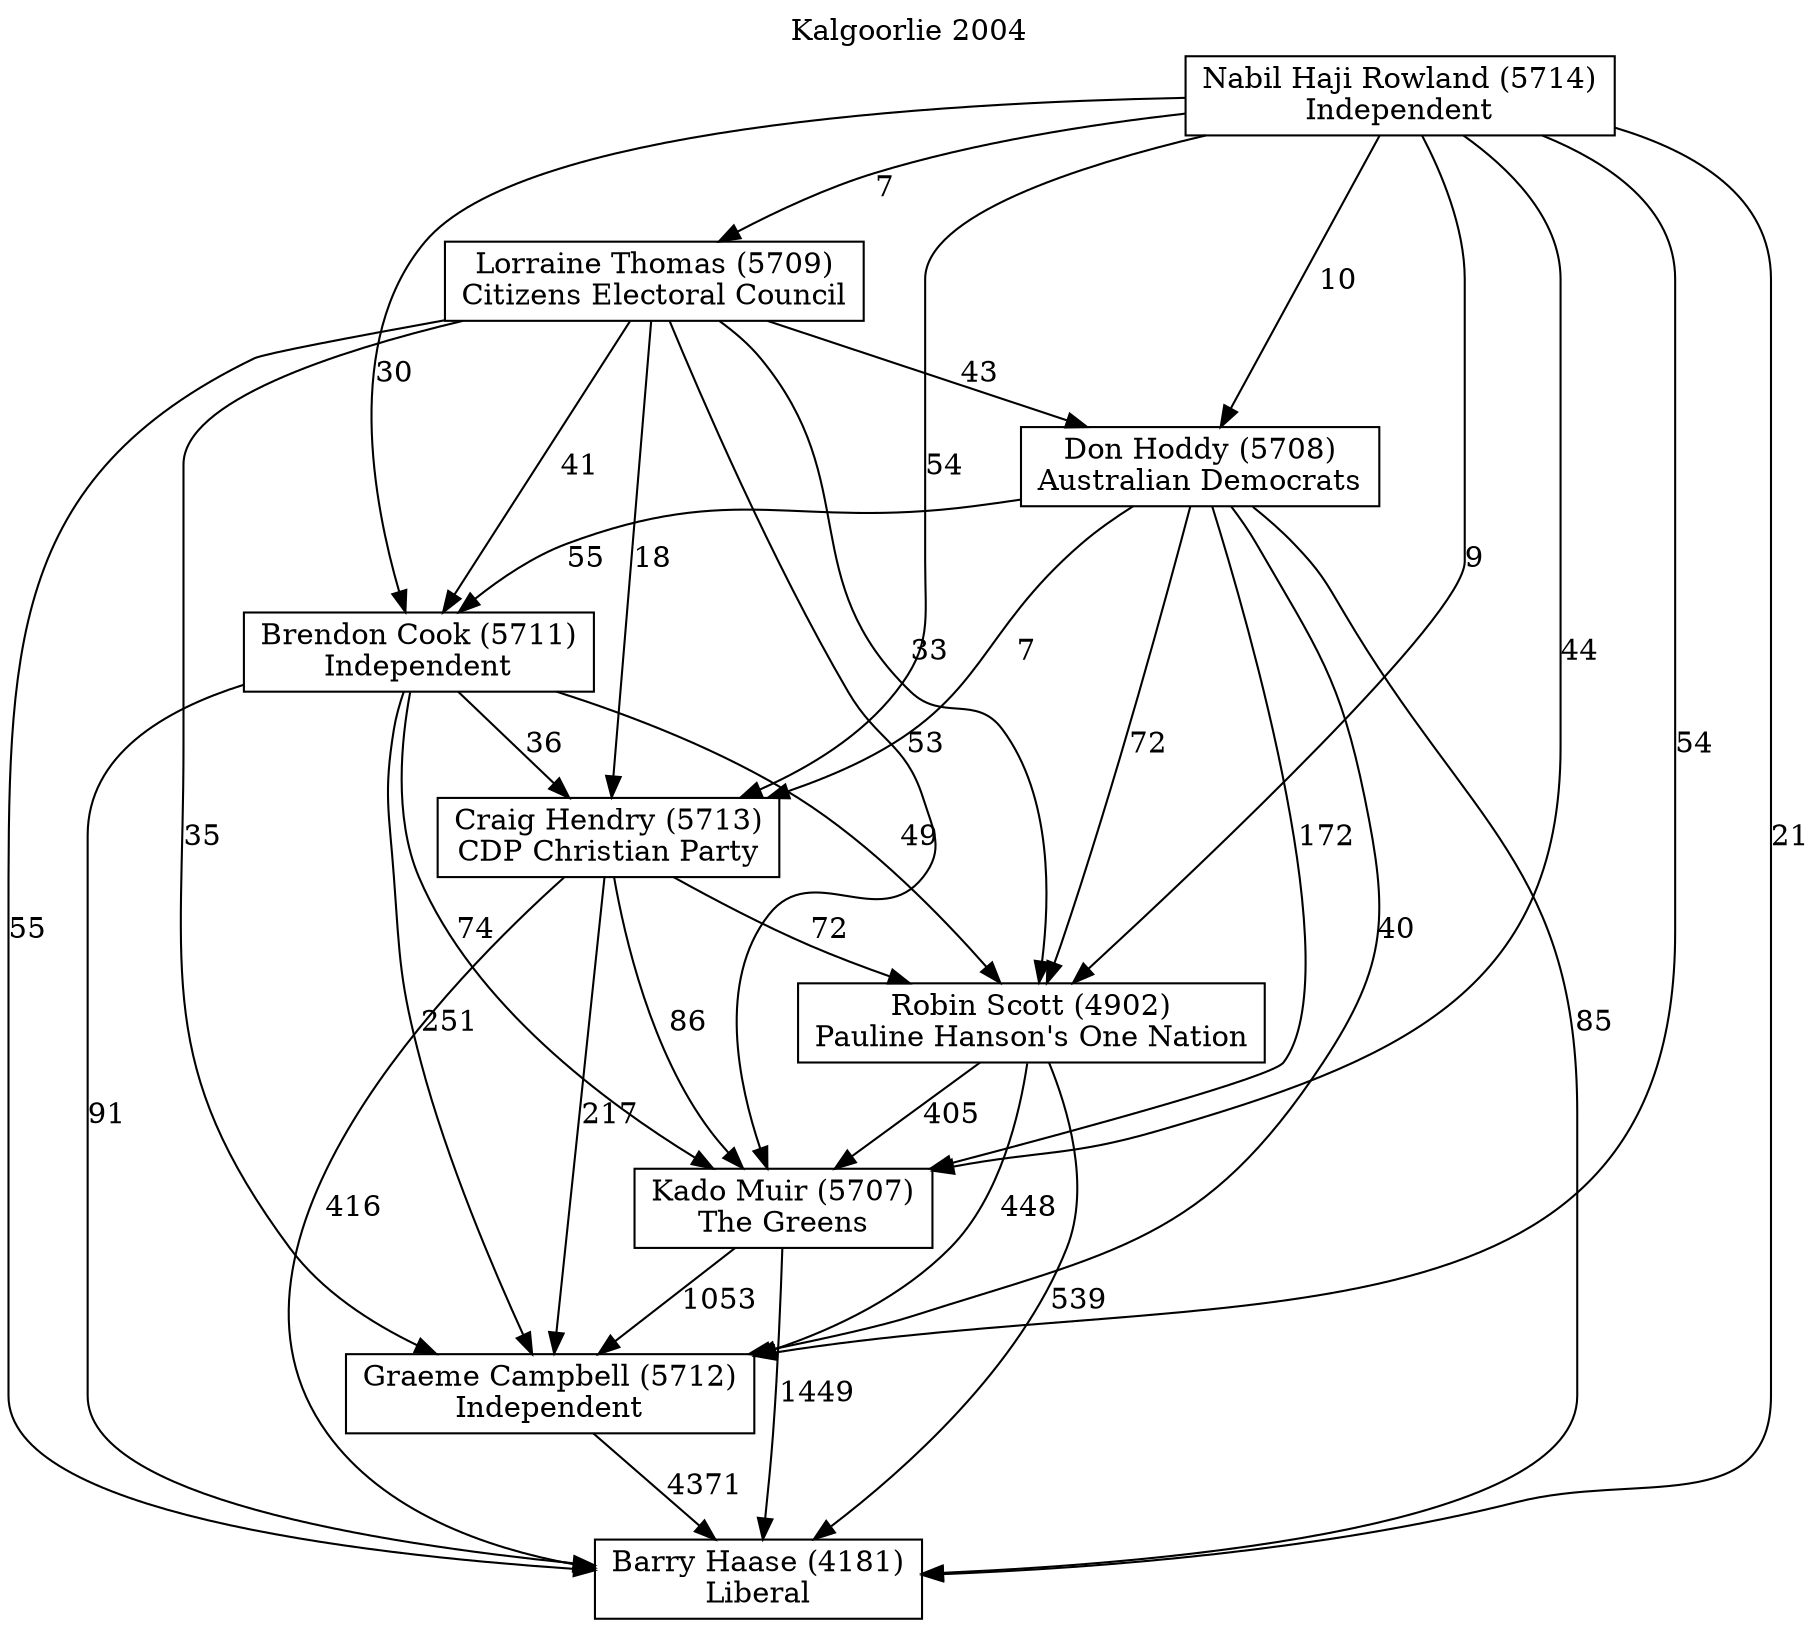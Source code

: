 // House preference flow
digraph "Barry Haase (4181)_Kalgoorlie_2004" {
	graph [label="Kalgoorlie 2004" labelloc=t mclimit=10]
	node [shape=box]
	"Barry Haase (4181)" [label="Barry Haase (4181)
Liberal"]
	"Graeme Campbell (5712)" [label="Graeme Campbell (5712)
Independent"]
	"Kado Muir (5707)" [label="Kado Muir (5707)
The Greens"]
	"Robin Scott (4902)" [label="Robin Scott (4902)
Pauline Hanson's One Nation"]
	"Craig Hendry (5713)" [label="Craig Hendry (5713)
CDP Christian Party"]
	"Brendon Cook (5711)" [label="Brendon Cook (5711)
Independent"]
	"Don Hoddy (5708)" [label="Don Hoddy (5708)
Australian Democrats"]
	"Lorraine Thomas (5709)" [label="Lorraine Thomas (5709)
Citizens Electoral Council"]
	"Nabil Haji Rowland (5714)" [label="Nabil Haji Rowland (5714)
Independent"]
	"Graeme Campbell (5712)" -> "Barry Haase (4181)" [label=4371]
	"Kado Muir (5707)" -> "Graeme Campbell (5712)" [label=1053]
	"Robin Scott (4902)" -> "Kado Muir (5707)" [label=405]
	"Craig Hendry (5713)" -> "Robin Scott (4902)" [label=72]
	"Brendon Cook (5711)" -> "Craig Hendry (5713)" [label=36]
	"Don Hoddy (5708)" -> "Brendon Cook (5711)" [label=55]
	"Lorraine Thomas (5709)" -> "Don Hoddy (5708)" [label=43]
	"Nabil Haji Rowland (5714)" -> "Lorraine Thomas (5709)" [label=7]
	"Kado Muir (5707)" -> "Barry Haase (4181)" [label=1449]
	"Robin Scott (4902)" -> "Barry Haase (4181)" [label=539]
	"Craig Hendry (5713)" -> "Barry Haase (4181)" [label=416]
	"Brendon Cook (5711)" -> "Barry Haase (4181)" [label=91]
	"Don Hoddy (5708)" -> "Barry Haase (4181)" [label=85]
	"Lorraine Thomas (5709)" -> "Barry Haase (4181)" [label=55]
	"Nabil Haji Rowland (5714)" -> "Barry Haase (4181)" [label=21]
	"Nabil Haji Rowland (5714)" -> "Don Hoddy (5708)" [label=10]
	"Lorraine Thomas (5709)" -> "Brendon Cook (5711)" [label=41]
	"Nabil Haji Rowland (5714)" -> "Brendon Cook (5711)" [label=30]
	"Don Hoddy (5708)" -> "Craig Hendry (5713)" [label=7]
	"Lorraine Thomas (5709)" -> "Craig Hendry (5713)" [label=18]
	"Nabil Haji Rowland (5714)" -> "Craig Hendry (5713)" [label=54]
	"Brendon Cook (5711)" -> "Robin Scott (4902)" [label=49]
	"Don Hoddy (5708)" -> "Robin Scott (4902)" [label=72]
	"Lorraine Thomas (5709)" -> "Robin Scott (4902)" [label=33]
	"Nabil Haji Rowland (5714)" -> "Robin Scott (4902)" [label=9]
	"Craig Hendry (5713)" -> "Kado Muir (5707)" [label=86]
	"Brendon Cook (5711)" -> "Kado Muir (5707)" [label=74]
	"Don Hoddy (5708)" -> "Kado Muir (5707)" [label=172]
	"Lorraine Thomas (5709)" -> "Kado Muir (5707)" [label=53]
	"Nabil Haji Rowland (5714)" -> "Kado Muir (5707)" [label=44]
	"Robin Scott (4902)" -> "Graeme Campbell (5712)" [label=448]
	"Craig Hendry (5713)" -> "Graeme Campbell (5712)" [label=217]
	"Brendon Cook (5711)" -> "Graeme Campbell (5712)" [label=251]
	"Don Hoddy (5708)" -> "Graeme Campbell (5712)" [label=40]
	"Lorraine Thomas (5709)" -> "Graeme Campbell (5712)" [label=35]
	"Nabil Haji Rowland (5714)" -> "Graeme Campbell (5712)" [label=54]
}

